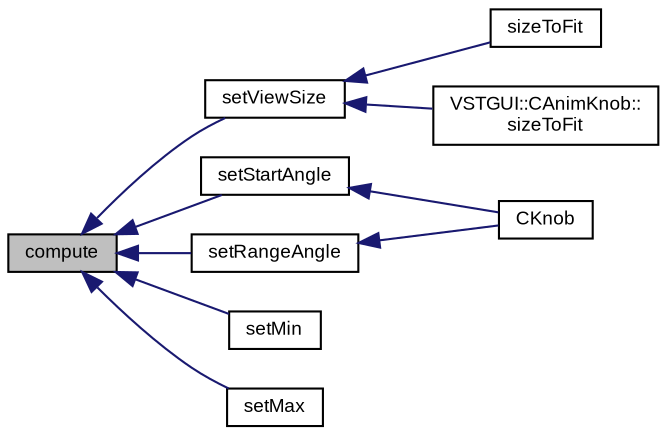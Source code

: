 digraph "compute"
{
  bgcolor="transparent";
  edge [fontname="Arial",fontsize="9",labelfontname="Arial",labelfontsize="9"];
  node [fontname="Arial",fontsize="9",shape=record];
  rankdir="LR";
  Node1 [label="compute",height=0.2,width=0.4,color="black", fillcolor="grey75", style="filled" fontcolor="black"];
  Node1 -> Node2 [dir="back",color="midnightblue",fontsize="9",style="solid",fontname="Arial"];
  Node2 [label="setViewSize",height=0.2,width=0.4,color="black",URL="$class_v_s_t_g_u_i_1_1_c_knob.html#ada1ffb857aa147620f2d01522b37569d",tooltip="set views size "];
  Node2 -> Node3 [dir="back",color="midnightblue",fontsize="9",style="solid",fontname="Arial"];
  Node3 [label="sizeToFit",height=0.2,width=0.4,color="black",URL="$class_v_s_t_g_u_i_1_1_c_knob.html#a1f9f5eb3e6ae65118a2c1f15f15acab3",tooltip="resize view to optimal size "];
  Node2 -> Node4 [dir="back",color="midnightblue",fontsize="9",style="solid",fontname="Arial"];
  Node4 [label="VSTGUI::CAnimKnob::\lsizeToFit",height=0.2,width=0.4,color="black",URL="$class_v_s_t_g_u_i_1_1_c_anim_knob.html#a1f9f5eb3e6ae65118a2c1f15f15acab3",tooltip="resize view to optimal size "];
  Node1 -> Node5 [dir="back",color="midnightblue",fontsize="9",style="solid",fontname="Arial"];
  Node5 [label="setStartAngle",height=0.2,width=0.4,color="black",URL="$class_v_s_t_g_u_i_1_1_c_knob.html#a479364708cefcb04cdaf5a0fb7e41b20"];
  Node5 -> Node6 [dir="back",color="midnightblue",fontsize="9",style="solid",fontname="Arial"];
  Node6 [label="CKnob",height=0.2,width=0.4,color="black",URL="$class_v_s_t_g_u_i_1_1_c_knob.html#ad17a8b78ea89a52378abeaeeadc1270e"];
  Node1 -> Node7 [dir="back",color="midnightblue",fontsize="9",style="solid",fontname="Arial"];
  Node7 [label="setRangeAngle",height=0.2,width=0.4,color="black",URL="$class_v_s_t_g_u_i_1_1_c_knob.html#a6c96915b2f868ccdc68ad83a4a2d1979"];
  Node7 -> Node6 [dir="back",color="midnightblue",fontsize="9",style="solid",fontname="Arial"];
  Node1 -> Node8 [dir="back",color="midnightblue",fontsize="9",style="solid",fontname="Arial"];
  Node8 [label="setMin",height=0.2,width=0.4,color="black",URL="$class_v_s_t_g_u_i_1_1_c_knob.html#a5664c9617ae5cec35626edd388f9d724"];
  Node1 -> Node9 [dir="back",color="midnightblue",fontsize="9",style="solid",fontname="Arial"];
  Node9 [label="setMax",height=0.2,width=0.4,color="black",URL="$class_v_s_t_g_u_i_1_1_c_knob.html#a641d8bf24f6db83d5a124783e4a71fdd"];
}
